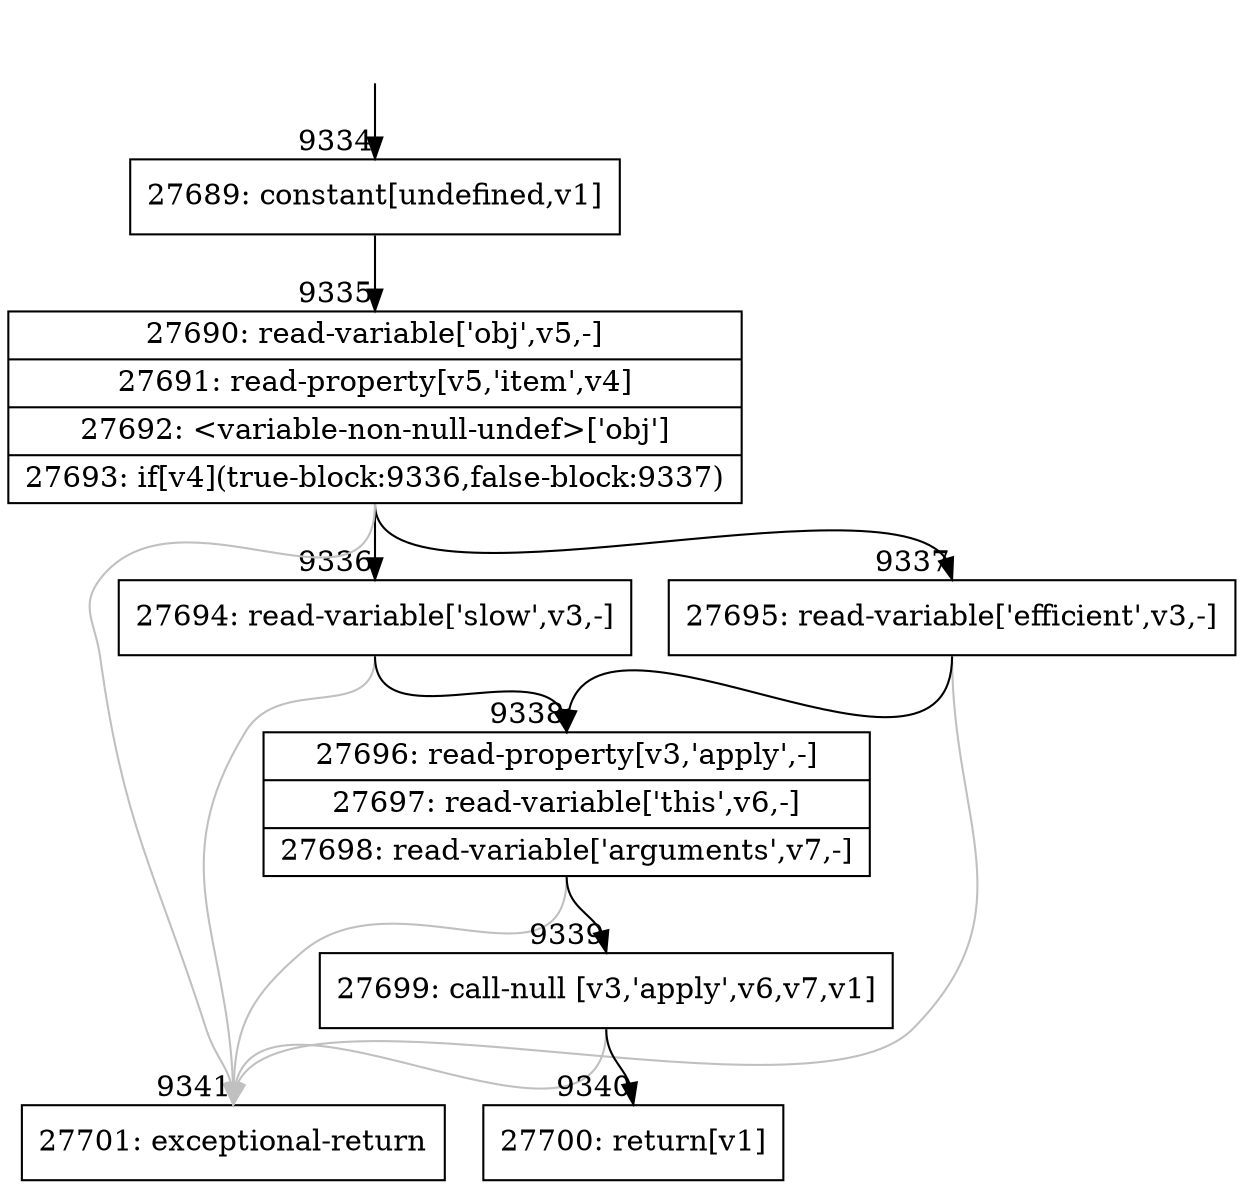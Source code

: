 digraph {
rankdir="TD"
BB_entry642[shape=none,label=""];
BB_entry642 -> BB9334 [tailport=s, headport=n, headlabel="    9334"]
BB9334 [shape=record label="{27689: constant[undefined,v1]}" ] 
BB9334 -> BB9335 [tailport=s, headport=n, headlabel="      9335"]
BB9335 [shape=record label="{27690: read-variable['obj',v5,-]|27691: read-property[v5,'item',v4]|27692: \<variable-non-null-undef\>['obj']|27693: if[v4](true-block:9336,false-block:9337)}" ] 
BB9335 -> BB9336 [tailport=s, headport=n, headlabel="      9336"]
BB9335 -> BB9337 [tailport=s, headport=n, headlabel="      9337"]
BB9335 -> BB9341 [tailport=s, headport=n, color=gray, headlabel="      9341"]
BB9336 [shape=record label="{27694: read-variable['slow',v3,-]}" ] 
BB9336 -> BB9338 [tailport=s, headport=n, headlabel="      9338"]
BB9336 -> BB9341 [tailport=s, headport=n, color=gray]
BB9337 [shape=record label="{27695: read-variable['efficient',v3,-]}" ] 
BB9337 -> BB9338 [tailport=s, headport=n]
BB9337 -> BB9341 [tailport=s, headport=n, color=gray]
BB9338 [shape=record label="{27696: read-property[v3,'apply',-]|27697: read-variable['this',v6,-]|27698: read-variable['arguments',v7,-]}" ] 
BB9338 -> BB9339 [tailport=s, headport=n, headlabel="      9339"]
BB9338 -> BB9341 [tailport=s, headport=n, color=gray]
BB9339 [shape=record label="{27699: call-null [v3,'apply',v6,v7,v1]}" ] 
BB9339 -> BB9340 [tailport=s, headport=n, headlabel="      9340"]
BB9339 -> BB9341 [tailport=s, headport=n, color=gray]
BB9340 [shape=record label="{27700: return[v1]}" ] 
BB9341 [shape=record label="{27701: exceptional-return}" ] 
//#$~ 13043
}

